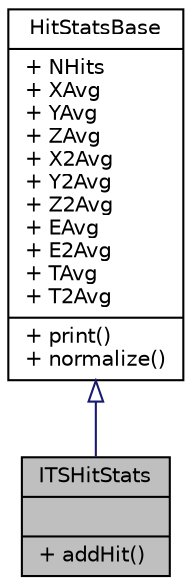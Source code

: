 digraph "ITSHitStats"
{
 // INTERACTIVE_SVG=YES
  bgcolor="transparent";
  edge [fontname="Helvetica",fontsize="10",labelfontname="Helvetica",labelfontsize="10"];
  node [fontname="Helvetica",fontsize="10",shape=record];
  Node1 [label="{ITSHitStats\n||+ addHit()\l}",height=0.2,width=0.4,color="black", fillcolor="grey75", style="filled" fontcolor="black"];
  Node2 -> Node1 [dir="back",color="midnightblue",fontsize="10",style="solid",arrowtail="onormal",fontname="Helvetica"];
  Node2 [label="{HitStatsBase\n|+ NHits\l+ XAvg\l+ YAvg\l+ ZAvg\l+ X2Avg\l+ Y2Avg\l+ Z2Avg\l+ EAvg\l+ E2Avg\l+ TAvg\l+ T2Avg\l|+ print()\l+ normalize()\l}",height=0.2,width=0.4,color="black",URL="$d9/dc9/structHitStatsBase.html"];
}
